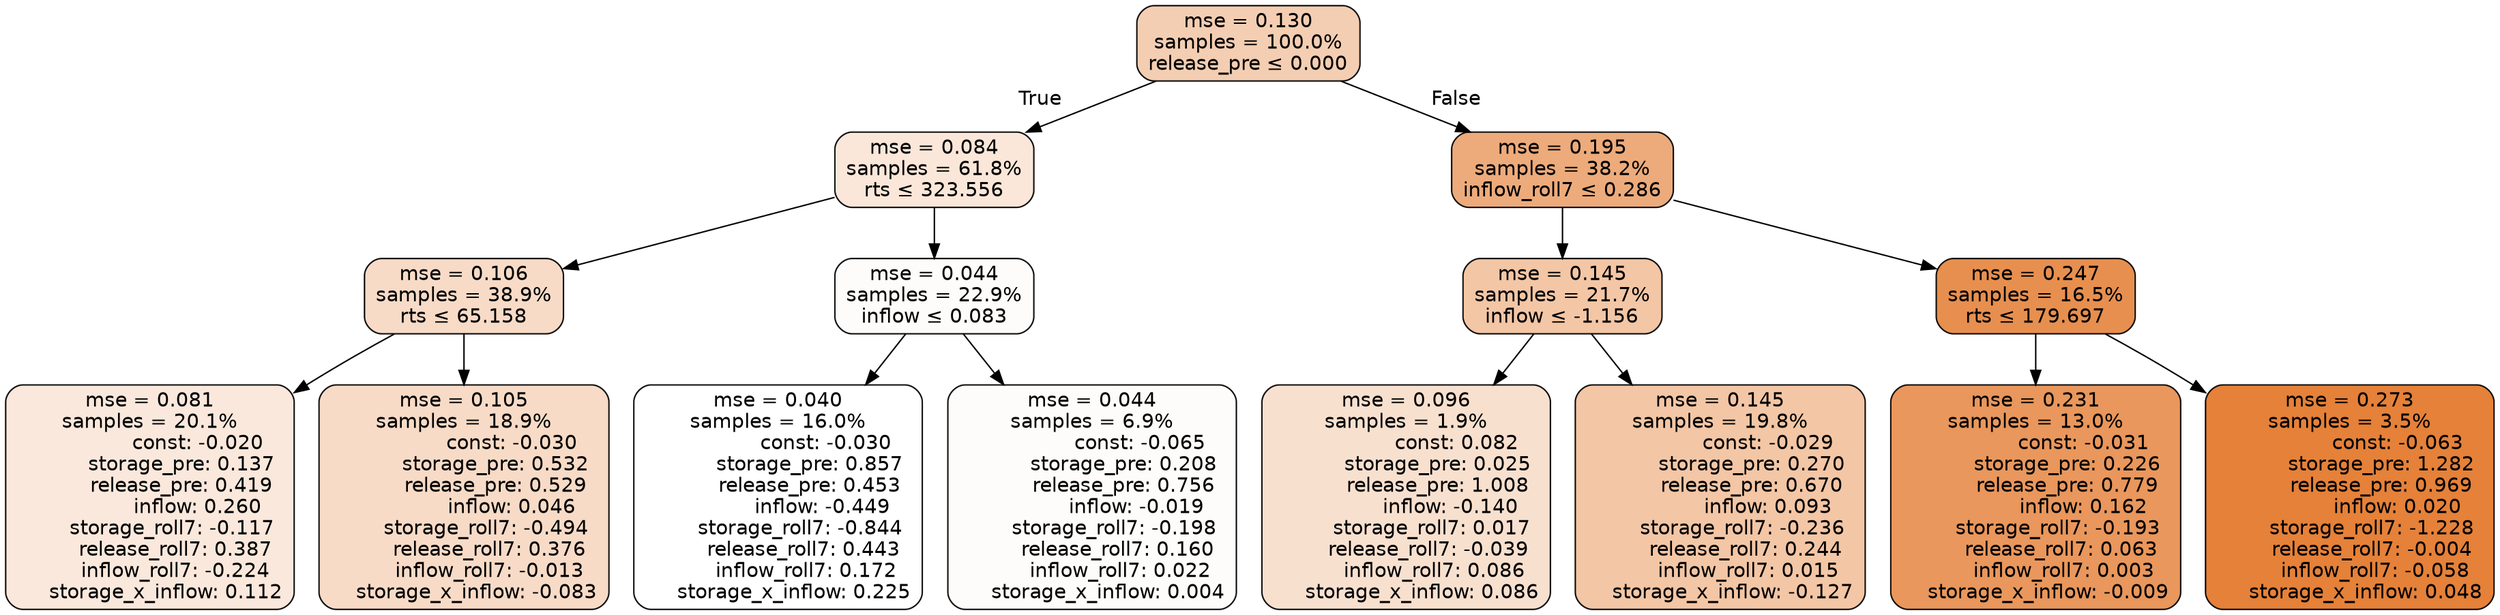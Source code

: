 digraph tree {
bgcolor="transparent"
node [shape=rectangle, style="filled, rounded", color="black", fontname=helvetica] ;
edge [fontname=helvetica] ;
	"0" [label="mse = 0.130
samples = 100.0%
release_pre &le; 0.000", fillcolor="#f4ceb2"]
	"1" [label="mse = 0.084
samples = 61.8%
rts &le; 323.556", fillcolor="#fae7d9"]
	"2" [label="mse = 0.106
samples = 38.9%
rts &le; 65.158", fillcolor="#f7dbc7"]
	"3" [label="mse = 0.081
samples = 20.1%
               const: -0.020
          storage_pre: 0.137
          release_pre: 0.419
               inflow: 0.260
       storage_roll7: -0.117
        release_roll7: 0.387
        inflow_roll7: -0.224
     storage_x_inflow: 0.112", fillcolor="#fae8dc"]
	"4" [label="mse = 0.105
samples = 18.9%
               const: -0.030
          storage_pre: 0.532
          release_pre: 0.529
               inflow: 0.046
       storage_roll7: -0.494
        release_roll7: 0.376
        inflow_roll7: -0.013
    storage_x_inflow: -0.083", fillcolor="#f7dbc7"]
	"5" [label="mse = 0.044
samples = 22.9%
inflow &le; 0.083", fillcolor="#fefcfb"]
	"6" [label="mse = 0.040
samples = 16.0%
               const: -0.030
          storage_pre: 0.857
          release_pre: 0.453
              inflow: -0.449
       storage_roll7: -0.844
        release_roll7: 0.443
         inflow_roll7: 0.172
     storage_x_inflow: 0.225", fillcolor="#ffffff"]
	"7" [label="mse = 0.044
samples = 6.9%
               const: -0.065
          storage_pre: 0.208
          release_pre: 0.756
              inflow: -0.019
       storage_roll7: -0.198
        release_roll7: 0.160
         inflow_roll7: 0.022
     storage_x_inflow: 0.004", fillcolor="#fefcfb"]
	"8" [label="mse = 0.195
samples = 38.2%
inflow_roll7 &le; 0.286", fillcolor="#edab7b"]
	"9" [label="mse = 0.145
samples = 21.7%
inflow &le; -1.156", fillcolor="#f3c6a5"]
	"10" [label="mse = 0.096
samples = 1.9%
                const: 0.082
          storage_pre: 0.025
          release_pre: 1.008
              inflow: -0.140
        storage_roll7: 0.017
       release_roll7: -0.039
         inflow_roll7: 0.086
     storage_x_inflow: 0.086", fillcolor="#f8e0cf"]
	"11" [label="mse = 0.145
samples = 19.8%
               const: -0.029
          storage_pre: 0.270
          release_pre: 0.670
               inflow: 0.093
       storage_roll7: -0.236
        release_roll7: 0.244
         inflow_roll7: 0.015
    storage_x_inflow: -0.127", fillcolor="#f3c6a5"]
	"12" [label="mse = 0.247
samples = 16.5%
rts &le; 179.697", fillcolor="#e78f4f"]
	"13" [label="mse = 0.231
samples = 13.0%
               const: -0.031
          storage_pre: 0.226
          release_pre: 0.779
               inflow: 0.162
       storage_roll7: -0.193
        release_roll7: 0.063
         inflow_roll7: 0.003
    storage_x_inflow: -0.009", fillcolor="#e9975c"]
	"14" [label="mse = 0.273
samples = 3.5%
               const: -0.063
          storage_pre: 1.282
          release_pre: 0.969
               inflow: 0.020
       storage_roll7: -1.228
       release_roll7: -0.004
        inflow_roll7: -0.058
     storage_x_inflow: 0.048", fillcolor="#e58139"]

	"0" -> "1" [labeldistance=2.5, labelangle=45, headlabel="True"]
	"1" -> "2"
	"2" -> "3"
	"2" -> "4"
	"1" -> "5"
	"5" -> "6"
	"5" -> "7"
	"0" -> "8" [labeldistance=2.5, labelangle=-45, headlabel="False"]
	"8" -> "9"
	"9" -> "10"
	"9" -> "11"
	"8" -> "12"
	"12" -> "13"
	"12" -> "14"
}